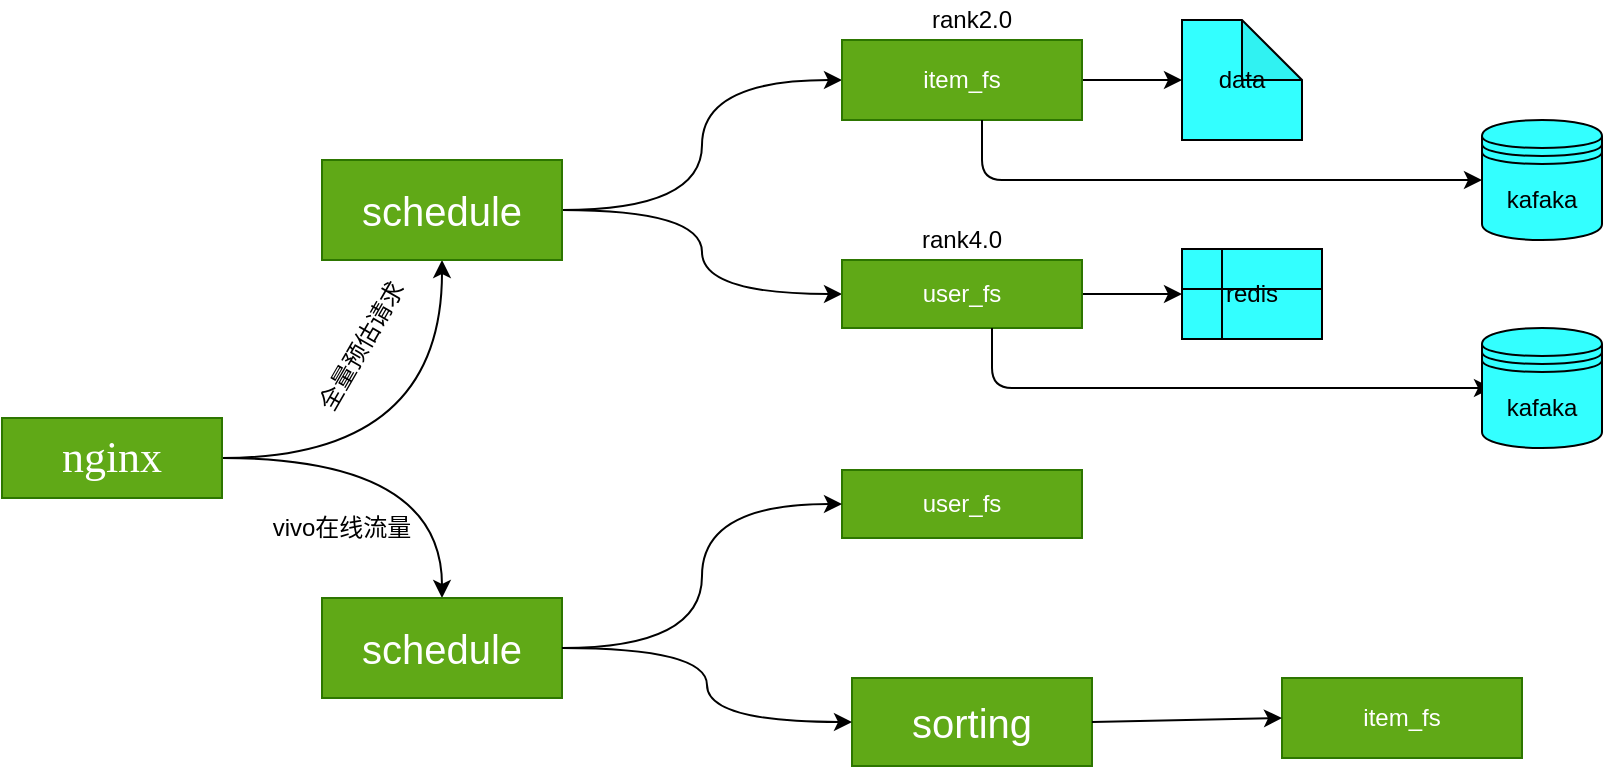 <mxfile version="14.8.4" type="github" pages="2">
  <diagram id="XfQJulDVTzNGJzZzIoRj" name="Page-1">
    <mxGraphModel dx="946" dy="547" grid="1" gridSize="10" guides="1" tooltips="1" connect="1" arrows="1" fold="1" page="1" pageScale="1" pageWidth="1169" pageHeight="827" math="0" shadow="0">
      <root>
        <mxCell id="0" />
        <mxCell id="1" parent="0" />
        <mxCell id="C6EwnUrfaHdJioyyNy5x-5" value="" style="edgeStyle=orthogonalEdgeStyle;rounded=0;orthogonalLoop=1;jettySize=auto;html=1;curved=1;" edge="1" parent="1" source="C6EwnUrfaHdJioyyNy5x-1" target="C6EwnUrfaHdJioyyNy5x-4">
          <mxGeometry relative="1" as="geometry" />
        </mxCell>
        <mxCell id="C6EwnUrfaHdJioyyNy5x-32" value="" style="edgeStyle=orthogonalEdgeStyle;curved=1;rounded=0;orthogonalLoop=1;jettySize=auto;html=1;entryX=0.5;entryY=0;entryDx=0;entryDy=0;" edge="1" parent="1" source="C6EwnUrfaHdJioyyNy5x-1" target="C6EwnUrfaHdJioyyNy5x-31">
          <mxGeometry relative="1" as="geometry">
            <mxPoint x="248" y="360" as="targetPoint" />
          </mxGeometry>
        </mxCell>
        <mxCell id="C6EwnUrfaHdJioyyNy5x-1" value="&lt;font face=&quot;Times New Roman&quot; style=&quot;font-size: 22px&quot;&gt;nginx&lt;/font&gt;" style="rounded=0;whiteSpace=wrap;html=1;fillColor=#60a917;strokeColor=#2D7600;fontColor=#ffffff;" vertex="1" parent="1">
          <mxGeometry x="80" y="240" width="110" height="40" as="geometry" />
        </mxCell>
        <mxCell id="C6EwnUrfaHdJioyyNy5x-8" value="" style="edgeStyle=orthogonalEdgeStyle;curved=1;rounded=0;orthogonalLoop=1;jettySize=auto;html=1;entryX=0;entryY=0.5;entryDx=0;entryDy=0;" edge="1" parent="1" source="C6EwnUrfaHdJioyyNy5x-4" target="C6EwnUrfaHdJioyyNy5x-7">
          <mxGeometry relative="1" as="geometry" />
        </mxCell>
        <mxCell id="C6EwnUrfaHdJioyyNy5x-10" value="" style="edgeStyle=orthogonalEdgeStyle;curved=1;rounded=0;orthogonalLoop=1;jettySize=auto;html=1;" edge="1" parent="1" source="C6EwnUrfaHdJioyyNy5x-4" target="C6EwnUrfaHdJioyyNy5x-9">
          <mxGeometry relative="1" as="geometry" />
        </mxCell>
        <mxCell id="C6EwnUrfaHdJioyyNy5x-4" value="&lt;font style=&quot;font-size: 20px&quot;&gt;schedule&lt;/font&gt;" style="whiteSpace=wrap;html=1;rounded=0;fontColor=#ffffff;strokeColor=#2D7600;fillColor=#60a917;" vertex="1" parent="1">
          <mxGeometry x="240" y="111" width="120" height="50" as="geometry" />
        </mxCell>
        <mxCell id="C6EwnUrfaHdJioyyNy5x-16" value="" style="edgeStyle=orthogonalEdgeStyle;curved=1;rounded=0;orthogonalLoop=1;jettySize=auto;html=1;" edge="1" parent="1" source="C6EwnUrfaHdJioyyNy5x-7" target="C6EwnUrfaHdJioyyNy5x-15">
          <mxGeometry relative="1" as="geometry" />
        </mxCell>
        <mxCell id="C6EwnUrfaHdJioyyNy5x-7" value="item_fs" style="whiteSpace=wrap;html=1;rounded=0;fontColor=#ffffff;strokeColor=#2D7600;fillColor=#60a917;" vertex="1" parent="1">
          <mxGeometry x="500" y="51" width="120" height="40" as="geometry" />
        </mxCell>
        <mxCell id="C6EwnUrfaHdJioyyNy5x-13" value="" style="edgeStyle=orthogonalEdgeStyle;curved=1;rounded=0;orthogonalLoop=1;jettySize=auto;html=1;" edge="1" parent="1" source="C6EwnUrfaHdJioyyNy5x-9" target="C6EwnUrfaHdJioyyNy5x-12">
          <mxGeometry relative="1" as="geometry" />
        </mxCell>
        <mxCell id="C6EwnUrfaHdJioyyNy5x-9" value="user_fs" style="whiteSpace=wrap;html=1;rounded=0;fontColor=#ffffff;strokeColor=#2D7600;fillColor=#60a917;" vertex="1" parent="1">
          <mxGeometry x="500" y="161" width="120" height="34" as="geometry" />
        </mxCell>
        <mxCell id="C6EwnUrfaHdJioyyNy5x-11" value="kafaka" style="shape=datastore;whiteSpace=wrap;html=1;fillColor=#33FFFF;" vertex="1" parent="1">
          <mxGeometry x="820" y="91" width="60" height="60" as="geometry" />
        </mxCell>
        <mxCell id="C6EwnUrfaHdJioyyNy5x-12" value="redis" style="shape=internalStorage;whiteSpace=wrap;html=1;backgroundOutline=1;fillColor=#33FFFF;" vertex="1" parent="1">
          <mxGeometry x="670" y="155.5" width="70" height="45" as="geometry" />
        </mxCell>
        <mxCell id="C6EwnUrfaHdJioyyNy5x-15" value="data" style="shape=note;whiteSpace=wrap;html=1;backgroundOutline=1;darkOpacity=0.05;fillColor=#33FFFF;" vertex="1" parent="1">
          <mxGeometry x="670" y="41" width="60" height="60" as="geometry" />
        </mxCell>
        <mxCell id="C6EwnUrfaHdJioyyNy5x-17" value="rank4.0" style="text;html=1;strokeColor=none;fillColor=none;align=center;verticalAlign=middle;whiteSpace=wrap;rounded=0;" vertex="1" parent="1">
          <mxGeometry x="540" y="141" width="40" height="20" as="geometry" />
        </mxCell>
        <mxCell id="C6EwnUrfaHdJioyyNy5x-18" value="rank2.0" style="text;html=1;strokeColor=none;fillColor=none;align=center;verticalAlign=middle;whiteSpace=wrap;rounded=0;" vertex="1" parent="1">
          <mxGeometry x="545" y="31" width="40" height="20" as="geometry" />
        </mxCell>
        <mxCell id="C6EwnUrfaHdJioyyNy5x-20" value="" style="edgeStyle=elbowEdgeStyle;elbow=horizontal;endArrow=classic;html=1;entryX=0;entryY=0.5;entryDx=0;entryDy=0;entryPerimeter=0;" edge="1" parent="1" source="C6EwnUrfaHdJioyyNy5x-7" target="C6EwnUrfaHdJioyyNy5x-11">
          <mxGeometry width="50" height="50" relative="1" as="geometry">
            <mxPoint x="550" y="291" as="sourcePoint" />
            <mxPoint x="600" y="241" as="targetPoint" />
            <Array as="points">
              <mxPoint x="570" y="121" />
            </Array>
          </mxGeometry>
        </mxCell>
        <mxCell id="C6EwnUrfaHdJioyyNy5x-25" value="" style="edgeStyle=elbowEdgeStyle;elbow=horizontal;endArrow=classic;html=1;entryX=0;entryY=0.5;entryDx=0;entryDy=0;entryPerimeter=0;" edge="1" parent="1">
          <mxGeometry width="50" height="50" relative="1" as="geometry">
            <mxPoint x="575" y="195" as="sourcePoint" />
            <mxPoint x="825" y="225" as="targetPoint" />
            <Array as="points">
              <mxPoint x="575" y="225" />
            </Array>
          </mxGeometry>
        </mxCell>
        <mxCell id="C6EwnUrfaHdJioyyNy5x-26" value="kafaka" style="shape=datastore;whiteSpace=wrap;html=1;fillColor=#33FFFF;" vertex="1" parent="1">
          <mxGeometry x="820" y="195" width="60" height="60" as="geometry" />
        </mxCell>
        <mxCell id="C6EwnUrfaHdJioyyNy5x-30" value="全量预估请求" style="text;html=1;strokeColor=none;fillColor=none;align=center;verticalAlign=middle;whiteSpace=wrap;rounded=0;rotation=-60;" vertex="1" parent="1">
          <mxGeometry x="210" y="194" width="100" height="20" as="geometry" />
        </mxCell>
        <mxCell id="C6EwnUrfaHdJioyyNy5x-31" value="&lt;font style=&quot;font-size: 20px&quot;&gt;schedule&lt;/font&gt;" style="whiteSpace=wrap;html=1;rounded=0;fontColor=#ffffff;strokeColor=#2D7600;fillColor=#60a917;" vertex="1" parent="1">
          <mxGeometry x="240" y="330" width="120" height="50" as="geometry" />
        </mxCell>
        <mxCell id="C6EwnUrfaHdJioyyNy5x-33" style="edgeStyle=orthogonalEdgeStyle;curved=1;rounded=0;orthogonalLoop=1;jettySize=auto;html=1;exitX=0.5;exitY=1;exitDx=0;exitDy=0;" edge="1" parent="1" source="C6EwnUrfaHdJioyyNy5x-31" target="C6EwnUrfaHdJioyyNy5x-31">
          <mxGeometry relative="1" as="geometry" />
        </mxCell>
        <mxCell id="C6EwnUrfaHdJioyyNy5x-34" value="vivo在线流量" style="text;html=1;strokeColor=none;fillColor=none;align=center;verticalAlign=middle;whiteSpace=wrap;rounded=0;" vertex="1" parent="1">
          <mxGeometry x="200" y="290" width="100" height="10" as="geometry" />
        </mxCell>
        <mxCell id="C6EwnUrfaHdJioyyNy5x-36" value="user_fs" style="whiteSpace=wrap;html=1;rounded=0;fontColor=#ffffff;strokeColor=#2D7600;fillColor=#60a917;" vertex="1" parent="1">
          <mxGeometry x="500" y="266" width="120" height="34" as="geometry" />
        </mxCell>
        <mxCell id="C6EwnUrfaHdJioyyNy5x-37" value="" style="edgeStyle=orthogonalEdgeStyle;curved=1;rounded=0;orthogonalLoop=1;jettySize=auto;html=1;entryX=0;entryY=0.5;entryDx=0;entryDy=0;exitX=1;exitY=0.5;exitDx=0;exitDy=0;" edge="1" parent="1" source="C6EwnUrfaHdJioyyNy5x-31" target="C6EwnUrfaHdJioyyNy5x-36">
          <mxGeometry relative="1" as="geometry">
            <mxPoint x="370" y="125" as="sourcePoint" />
            <mxPoint x="510" y="60" as="targetPoint" />
          </mxGeometry>
        </mxCell>
        <mxCell id="C6EwnUrfaHdJioyyNy5x-38" value="&lt;font style=&quot;font-size: 20px&quot;&gt;sorting&lt;/font&gt;" style="whiteSpace=wrap;html=1;rounded=0;fontColor=#ffffff;strokeColor=#2D7600;fillColor=#60a917;" vertex="1" parent="1">
          <mxGeometry x="505" y="370" width="120" height="44" as="geometry" />
        </mxCell>
        <mxCell id="C6EwnUrfaHdJioyyNy5x-39" value="item_fs" style="whiteSpace=wrap;html=1;rounded=0;fontColor=#ffffff;strokeColor=#2D7600;fillColor=#60a917;" vertex="1" parent="1">
          <mxGeometry x="720" y="370" width="120" height="40" as="geometry" />
        </mxCell>
        <mxCell id="C6EwnUrfaHdJioyyNy5x-40" value="" style="edgeStyle=orthogonalEdgeStyle;curved=1;rounded=0;orthogonalLoop=1;jettySize=auto;html=1;entryX=0;entryY=0.5;entryDx=0;entryDy=0;exitX=1;exitY=0.5;exitDx=0;exitDy=0;" edge="1" parent="1" source="C6EwnUrfaHdJioyyNy5x-31" target="C6EwnUrfaHdJioyyNy5x-38">
          <mxGeometry relative="1" as="geometry">
            <mxPoint x="370" y="365" as="sourcePoint" />
            <mxPoint x="510" y="293" as="targetPoint" />
          </mxGeometry>
        </mxCell>
        <mxCell id="C6EwnUrfaHdJioyyNy5x-41" value="" style="endArrow=classic;html=1;entryX=0;entryY=0.5;entryDx=0;entryDy=0;exitX=1;exitY=0.5;exitDx=0;exitDy=0;" edge="1" parent="1" source="C6EwnUrfaHdJioyyNy5x-38" target="C6EwnUrfaHdJioyyNy5x-39">
          <mxGeometry width="50" height="50" relative="1" as="geometry">
            <mxPoint x="250" y="450" as="sourcePoint" />
            <mxPoint x="300" y="400" as="targetPoint" />
          </mxGeometry>
        </mxCell>
      </root>
    </mxGraphModel>
  </diagram>
  <diagram id="nfjoR6suYqcXTxupuZQY" name="Page-2">
    <mxGraphModel dx="1422" dy="745" grid="1" gridSize="10" guides="1" tooltips="1" connect="1" arrows="1" fold="1" page="1" pageScale="1" pageWidth="827" pageHeight="1169" math="0" shadow="0">
      <root>
        <mxCell id="WHb-KBfk1RU0HDK-0ULZ-0" />
        <mxCell id="WHb-KBfk1RU0HDK-0ULZ-1" parent="WHb-KBfk1RU0HDK-0ULZ-0" />
      </root>
    </mxGraphModel>
  </diagram>
</mxfile>
